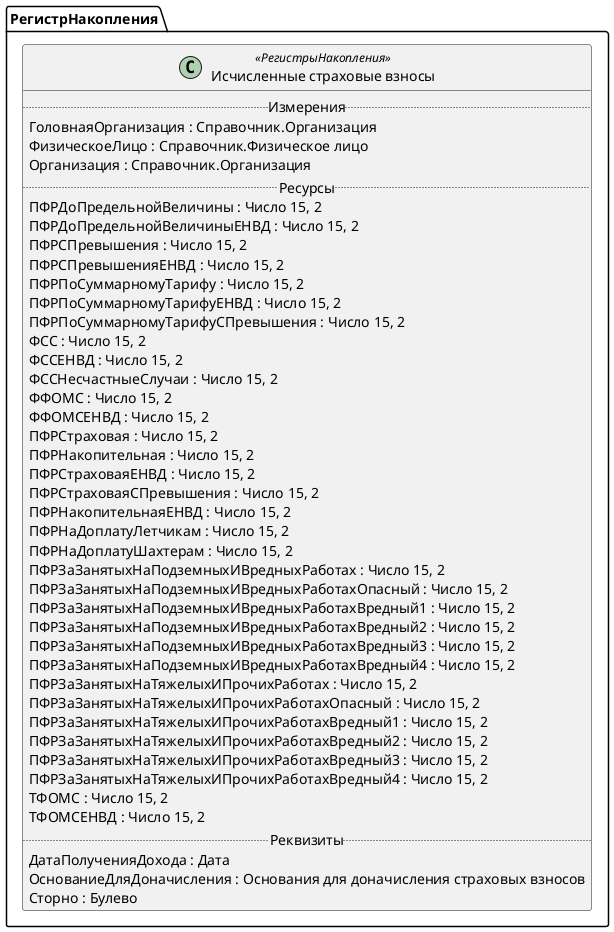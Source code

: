 ﻿@startuml ИсчисленныеСтраховыеВзносы
'!include templates.wsd
'..\include templates.wsd
class РегистрНакопления.ИсчисленныеСтраховыеВзносы as "Исчисленные страховые взносы" <<РегистрыНакопления>>
{
..Измерения..
ГоловнаяОрганизация : Справочник.Организация
ФизическоеЛицо : Справочник.Физическое лицо
Организация : Справочник.Организация
..Ресурсы..
ПФРДоПредельнойВеличины : Число 15, 2
ПФРДоПредельнойВеличиныЕНВД : Число 15, 2
ПФРСПревышения : Число 15, 2
ПФРСПревышенияЕНВД : Число 15, 2
ПФРПоСуммарномуТарифу : Число 15, 2
ПФРПоСуммарномуТарифуЕНВД : Число 15, 2
ПФРПоСуммарномуТарифуСПревышения : Число 15, 2
ФСС : Число 15, 2
ФССЕНВД : Число 15, 2
ФССНесчастныеСлучаи : Число 15, 2
ФФОМС : Число 15, 2
ФФОМСЕНВД : Число 15, 2
ПФРСтраховая : Число 15, 2
ПФРНакопительная : Число 15, 2
ПФРСтраховаяЕНВД : Число 15, 2
ПФРСтраховаяСПревышения : Число 15, 2
ПФРНакопительнаяЕНВД : Число 15, 2
ПФРНаДоплатуЛетчикам : Число 15, 2
ПФРНаДоплатуШахтерам : Число 15, 2
ПФРЗаЗанятыхНаПодземныхИВредныхРаботах : Число 15, 2
ПФРЗаЗанятыхНаПодземныхИВредныхРаботахОпасный : Число 15, 2
ПФРЗаЗанятыхНаПодземныхИВредныхРаботахВредный1 : Число 15, 2
ПФРЗаЗанятыхНаПодземныхИВредныхРаботахВредный2 : Число 15, 2
ПФРЗаЗанятыхНаПодземныхИВредныхРаботахВредный3 : Число 15, 2
ПФРЗаЗанятыхНаПодземныхИВредныхРаботахВредный4 : Число 15, 2
ПФРЗаЗанятыхНаТяжелыхИПрочихРаботах : Число 15, 2
ПФРЗаЗанятыхНаТяжелыхИПрочихРаботахОпасный : Число 15, 2
ПФРЗаЗанятыхНаТяжелыхИПрочихРаботахВредный1 : Число 15, 2
ПФРЗаЗанятыхНаТяжелыхИПрочихРаботахВредный2 : Число 15, 2
ПФРЗаЗанятыхНаТяжелыхИПрочихРаботахВредный3 : Число 15, 2
ПФРЗаЗанятыхНаТяжелыхИПрочихРаботахВредный4 : Число 15, 2
ТФОМС : Число 15, 2
ТФОМСЕНВД : Число 15, 2
..Реквизиты..
ДатаПолученияДохода : Дата
ОснованиеДляДоначисления : Основания для доначисления страховых взносов
Сторно : Булево
}
@enduml

